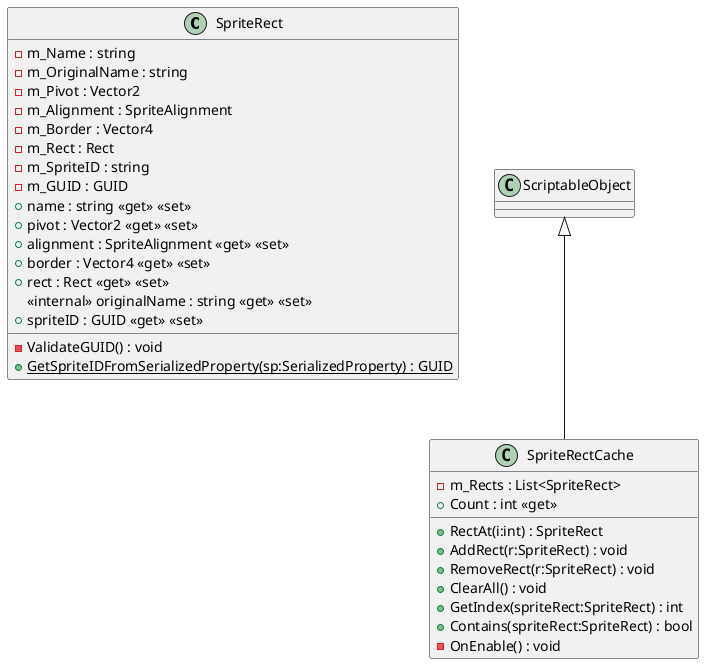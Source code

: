 @startuml
class SpriteRect {
    - m_Name : string
    - m_OriginalName : string
    - m_Pivot : Vector2
    - m_Alignment : SpriteAlignment
    - m_Border : Vector4
    - m_Rect : Rect
    - m_SpriteID : string
    - m_GUID : GUID
    + name : string <<get>> <<set>>
    + pivot : Vector2 <<get>> <<set>>
    + alignment : SpriteAlignment <<get>> <<set>>
    + border : Vector4 <<get>> <<set>>
    + rect : Rect <<get>> <<set>>
    <<internal>> originalName : string <<get>> <<set>>
    + spriteID : GUID <<get>> <<set>>
    - ValidateGUID() : void
    + {static} GetSpriteIDFromSerializedProperty(sp:SerializedProperty) : GUID
}
class SpriteRectCache {
    - m_Rects : List<SpriteRect>
    + Count : int <<get>>
    + RectAt(i:int) : SpriteRect
    + AddRect(r:SpriteRect) : void
    + RemoveRect(r:SpriteRect) : void
    + ClearAll() : void
    + GetIndex(spriteRect:SpriteRect) : int
    + Contains(spriteRect:SpriteRect) : bool
    - OnEnable() : void
}
ScriptableObject <|-- SpriteRectCache
@enduml
